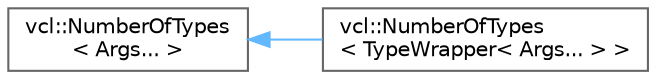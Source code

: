 digraph "Graphical Class Hierarchy"
{
 // LATEX_PDF_SIZE
  bgcolor="transparent";
  edge [fontname=Helvetica,fontsize=10,labelfontname=Helvetica,labelfontsize=10];
  node [fontname=Helvetica,fontsize=10,shape=box,height=0.2,width=0.4];
  rankdir="LR";
  Node0 [label="vcl::NumberOfTypes\l\< Args... \>",height=0.2,width=0.4,color="grey40", fillcolor="white", style="filled",URL="$structvcl_1_1NumberOfTypes.html",tooltip=" "];
  Node0 -> Node1 [dir="back",color="steelblue1",style="solid"];
  Node1 [label="vcl::NumberOfTypes\l\< TypeWrapper\< Args... \> \>",height=0.2,width=0.4,color="grey40", fillcolor="white", style="filled",URL="$structvcl_1_1NumberOfTypes_3_01TypeWrapper_3_01Args_8_8_8_01_4_01_4.html",tooltip=" "];
}
